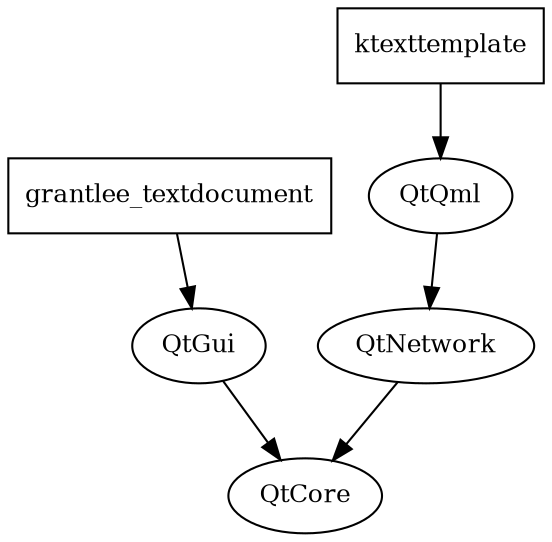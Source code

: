 digraph GG {
  node [
    fontsize = "12"
  ];
  "node27" [ label="QtCore" shape="ellipse"];
  "node30" [ label="QtGui" shape="ellipse"];
  "node28" [ label="QtQml" shape="ellipse"];
  "node29" [ label="QtNetwork" shape="ellipse"];
  "node2" [ label="ktexttemplate" shape="polygon"];
  "node19" [ label="grantlee_textdocument" shape="polygon"];
  "node2" -> "node28"
  "node19" -> "node30"
  "node28" -> "node29"
  "node29" -> "node27"
  "node30" -> "node27"
}
